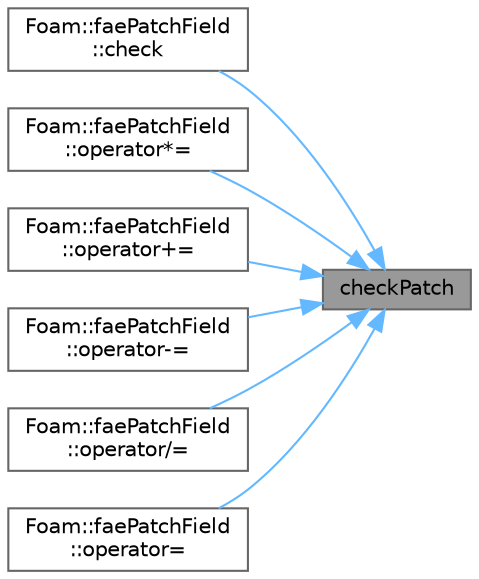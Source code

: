 digraph "checkPatch"
{
 // LATEX_PDF_SIZE
  bgcolor="transparent";
  edge [fontname=Helvetica,fontsize=10,labelfontname=Helvetica,labelfontsize=10];
  node [fontname=Helvetica,fontsize=10,shape=box,height=0.2,width=0.4];
  rankdir="RL";
  Node1 [id="Node000001",label="checkPatch",height=0.2,width=0.4,color="gray40", fillcolor="grey60", style="filled", fontcolor="black",tooltip=" "];
  Node1 -> Node2 [id="edge1_Node000001_Node000002",dir="back",color="steelblue1",style="solid",tooltip=" "];
  Node2 [id="Node000002",label="Foam::faePatchField\l::check",height=0.2,width=0.4,color="grey40", fillcolor="white", style="filled",URL="$classFoam_1_1faePatchField.html#a75811022618dabe8468db8cee01bc90d",tooltip=" "];
  Node1 -> Node3 [id="edge2_Node000001_Node000003",dir="back",color="steelblue1",style="solid",tooltip=" "];
  Node3 [id="Node000003",label="Foam::faePatchField\l::operator*=",height=0.2,width=0.4,color="grey40", fillcolor="white", style="filled",URL="$classFoam_1_1faePatchField.html#a3a9a8ce6329ee3fbba449b5420c8002c",tooltip=" "];
  Node1 -> Node4 [id="edge3_Node000001_Node000004",dir="back",color="steelblue1",style="solid",tooltip=" "];
  Node4 [id="Node000004",label="Foam::faePatchField\l::operator+=",height=0.2,width=0.4,color="grey40", fillcolor="white", style="filled",URL="$classFoam_1_1faePatchField.html#a0b2205803c758244e6412bf554b3324a",tooltip=" "];
  Node1 -> Node5 [id="edge4_Node000001_Node000005",dir="back",color="steelblue1",style="solid",tooltip=" "];
  Node5 [id="Node000005",label="Foam::faePatchField\l::operator-=",height=0.2,width=0.4,color="grey40", fillcolor="white", style="filled",URL="$classFoam_1_1faePatchField.html#addfee8fde35f5e5ecf9c47e5bef7318a",tooltip=" "];
  Node1 -> Node6 [id="edge5_Node000001_Node000006",dir="back",color="steelblue1",style="solid",tooltip=" "];
  Node6 [id="Node000006",label="Foam::faePatchField\l::operator/=",height=0.2,width=0.4,color="grey40", fillcolor="white", style="filled",URL="$classFoam_1_1faePatchField.html#aaecb08e8c683944b88222caa3778c0e3",tooltip=" "];
  Node1 -> Node7 [id="edge6_Node000001_Node000007",dir="back",color="steelblue1",style="solid",tooltip=" "];
  Node7 [id="Node000007",label="Foam::faePatchField\l::operator=",height=0.2,width=0.4,color="grey40", fillcolor="white", style="filled",URL="$classFoam_1_1faePatchField.html#a0b5cfcda3c9b595ac481cfe009a78734",tooltip=" "];
}
